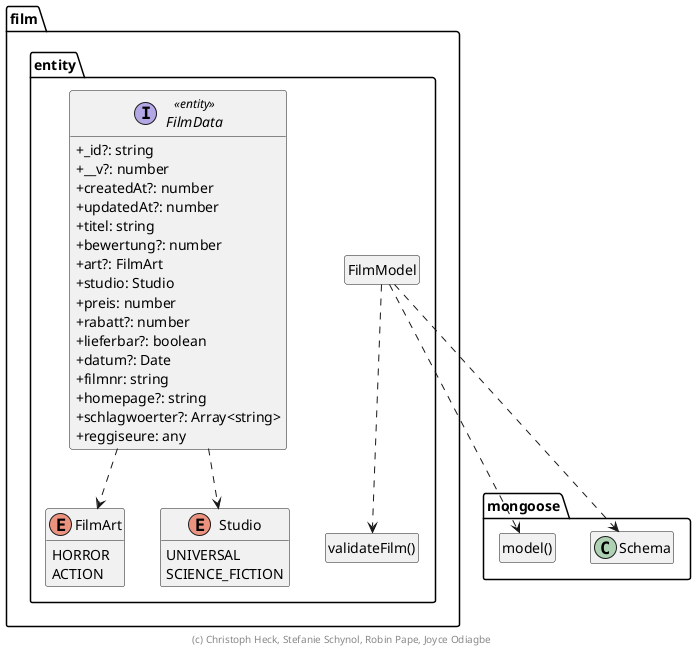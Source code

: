 ' Copyright (C) 2019 - present Juergen Zimmermann, Hochschule Karlsruhe
'
' This program is free software: you can redistribute it and/or modify
' it under the terms of the GNU General Public License as published by
' the Free Software Foundation, either version 3 of the License, or
' (at your option) any later version.
'
' This program is distributed in the hope that it will be useful,
' but WITHOUT ANY WARRANTY; without even the implied warranty of
' MERCHANTABILITY or FITNESS FOR A PARTICULAR PURPOSE.  See the
' GNU General Public License for more details.
'
' You should have received a copy of the GNU General Public License
' along with this program.  If not, see <http://www.gnu.org/licenses/>.
@startuml Anwendungskern

!pragma useNewPackage
skinparam classAttributeIconSize 0
skinparam componentStyle uml2

package mongoose {
  class Schema

  class "model()" as model
  hide model circle
}

package film.entity {
  class "validateFilm()" as validateFilm
  hide validateFilm circle

  class FilmModel
  hide FilmModel circle

  FilmModel ..> Schema
  FilmModel ..> model
  FilmModel ..> validateFilm

  FilmData ..> FilmArt
  FilmData ..> Studio

  enum FilmArt {
    HORROR
    ACTION
  }

  enum Studio {
    UNIVERSAL
    SCIENCE_FICTION
  }

  interface FilmData <<entity>> {
    + _id?: string
    + __v?: number
    + createdAt?: number
    + updatedAt?: number
    + titel: string
    + bewertung?: number
    + art?: FilmArt
    + studio: Studio
    + preis: number
    + rabatt?: number
    + lieferbar?: boolean
    + datum?: Date
    + filmnr: string
    + homepage?: string
    + schlagwoerter?: Array<string>
    + reggiseure: any
  }
}

hide empty members

footer (c) Christoph Heck, Stefanie Schynol, Robin Pape, Joyce Odiagbe

@enduml
